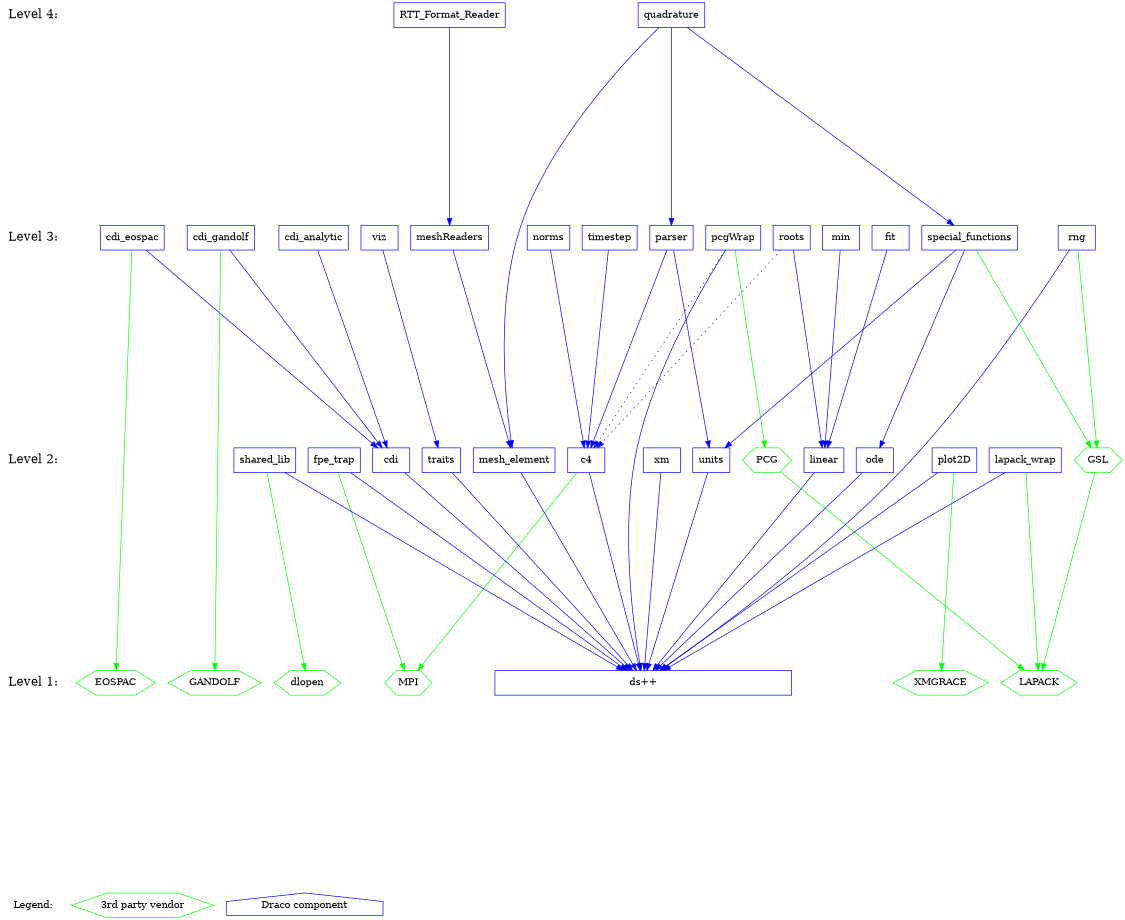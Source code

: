 digraph draco_level {
    /* graph attributes */
    center=1;
    size="7.5,10";
    ranksep=4;
    
    /* levels */
    legend [shape=plaintext, label="Legend:", fontsize=14];
    level1 [shape=plaintext, label="Level 1:", fontsize=18];
    level2 [shape=plaintext, label="Level 2:", fontsize=18];
    level3 [shape=plaintext, label="Level 3:", fontsize=18];
    level4 [shape=plaintext, label="Level 4:", fontsize=18];
/*     level5 [shape=plaintext, label="Level 5:", fontsize=18]; */
/*    level6 [shape=plaintext, label="Level 6:", fontsize=18]; */
    
    /* level6 -> level5 -> */
    level4 -> level3 -> level2 -> level1 -> legend [style=invis];
    
    /* packages */

    /* legend */
    leg_vendor [shape=box, label="3rd party vendor", color=green, shape=hexagon];
    leg_draco  [shape=box, label="Draco component",  color=blue,  shape=house ];

    /* level 1 */
    vdlopen    [shape=hexagon, color=green, label="dlopen"];
    veospac    [shape=hexagon, color=green, label="EOSPAC"];
    vgandolf   [shape=hexagon, color=green, label="GANDOLF"];
    vgrace     [shape=hexagon, color=green, label="XMGRACE"];
    vlapack    [shape=hexagon, color=green, label="LAPACK"];
    vmpi       [shape=hexagon, color=green, label="MPI"];
        
    dsxx [shape=box, color=blue, label="ds++", width=6];
    
    /* level 2 */
    vgsl       [shape=hexagon, color=green, label="GSL"];
    vpcg       [shape=hexagon, color=green, label="PCG"];

    c4         [shape=box, color=blue, label="c4"];
    cdi        [shape=box, color=blue, label="cdi"];
    fpetrap    [shape=box, color=blue, label="fpe_trap"];
    lapack     [shape=box, color=blue, label="lapack_wrap"];
    linear     [shape=box, color=blue, label="linear"];
    meshelement [shape=box, color=blue, label="mesh_element"];
    ode        [shape=box, color=blue, label="ode"];
    plot       [shape=box, color=blue, label="plot2D"];
    rng        [shape=box, color=blue, label="rng"];
    shlib      [shape=box, color=blue, label="shared_lib"];
    traits     [shape=box, color=blue, label="traits"];
    units      [shape=box, color=blue, label="units"];
    xm         [shape=box, color=blue, label="xm"];
        
    /* level 3 */
    cdianal   [shape=box, color=blue, label="cdi_analytic"];
    cdieos    [shape=box, color=blue, label="cdi_eospac"];
    cdigan    [shape=box, color=blue, label="cdi_gandolf"];
    fit       [shape=box, color=blue, label="fit"];
    meshread  [shape=box, color=blue, label="meshReaders"];
    min       [shape=box, color=blue, label="min"];
    norms     [shape=box, color=blue, label="norms"];
    parser    [shape=box, color=blue, label="parser"];
    pcg       [shape=box, color=blue, label="pcgWrap"];
    roots     [shape=box, color=blue, label="roots"];
    sf        [shape=box, color=blue, label="special_functions"];
    timestep  [shape=box, color=blue, label="timestep"];
    viz       [shape=box, color=blue, label="viz"];
    
    /* level 4 */
    quad      [shape=box, color=blue, label="quadrature"];
    rttread   [shape=box, color=blue, label="RTT_Format_Reader"];
    
    /* dependencies */
    {rank=same; legend leg_vendor leg_draco};
    {rank=same; level1 dsxx vlapack vmpi veospac  vgandolf vgrace vdlopen};
    {rank=same; level2 shlib plot lapack traits xm c4 fpetrap units cdi vpcg ode linear};
    {rank=same; level3 viz timestep cdianal cdieos cdigan pcg meshread parser sf};
    {rank=same; level4 rttread quad};
    
    /* draco packages */

    /* NOTE:  hidden dependencies are in comments at the end of each line.
     * For example if a package depends on c4 it implicitly depends on dsxx
     * as well.  The dependency on dsxx is not shown explicitly on the
     * graph. 
    
    /* level 2 */
    c4          -> {dsxx}        [color=blue];
    c4          -> {vmpi}        [color=green];
    cdi         -> {dsxx}        [color=blue];
    fpetrap     -> {dsxx}        [color=blue];
    fpetrap     -> {vmpi}        [color=green];
    lapack      -> {dsxx}        [color=blue];
    lapack      -> {vlapack}     [color=green];
    linear      -> {dsxx}        [color=blue];
    meshelement -> {dsxx}        [color=blue];
    ode         -> {dsxx}        [color=blue];
    plot        -> {dsxx}        [color=blue];
    plot        -> {vgrace}      [color=green];
    rng         -> {dsxx}        [color=blue];
    rng         -> {vgsl}        [color=green];
    shlib       -> {dsxx}        [color=blue];
    shlib       -> {vdlopen}     [color=green];
    traits      -> {dsxx}        [color=blue];
    units       -> {dsxx}        [color=blue];
    vgsl        -> {vlapack}     [color=green];
    vpcg        -> {vlapack}     [color=green];
    xm          -> {dsxx}        [color=blue];
    
    /* level 3 */
    cdianal     -> {cdi}         [color=blue];
    cdieos      -> {cdi}         [color=blue];
    cdieos      -> {veospac}     [color=green]; 
    cdigan      -> {cdi}         [color=blue]; 
    cdigan      -> {vgandolf}    [color=green];
    fit         -> {linear}      [color=blue];
    meshread    -> {meshelement} [color=blue];
    min         -> {linear}      [color=blue];
    norms       -> {c4}          [color=blue];
    parser      -> {c4 units}    [color=blue];
    pcg         -> {c4}          [color=blue style=dotted];
    pcg         -> {dsxx}        [color=blue];
    pcg         -> {vpcg}        [color=green];
    roots       -> {linear}      [color=blue];
    roots       -> {c4}          [color=blue, style=dotted];
    sf          -> {units ode}   [color=blue];
    sf          -> {vgsl}        [color=green];
    timestep    -> {c4}          [color=blue];
    viz         -> {traits}      [color=blue];

    /* level 4 */
    quad        -> {sf meshelement parser} [color=blue];
    rttread     -> {meshread}              [color=blue];

}
